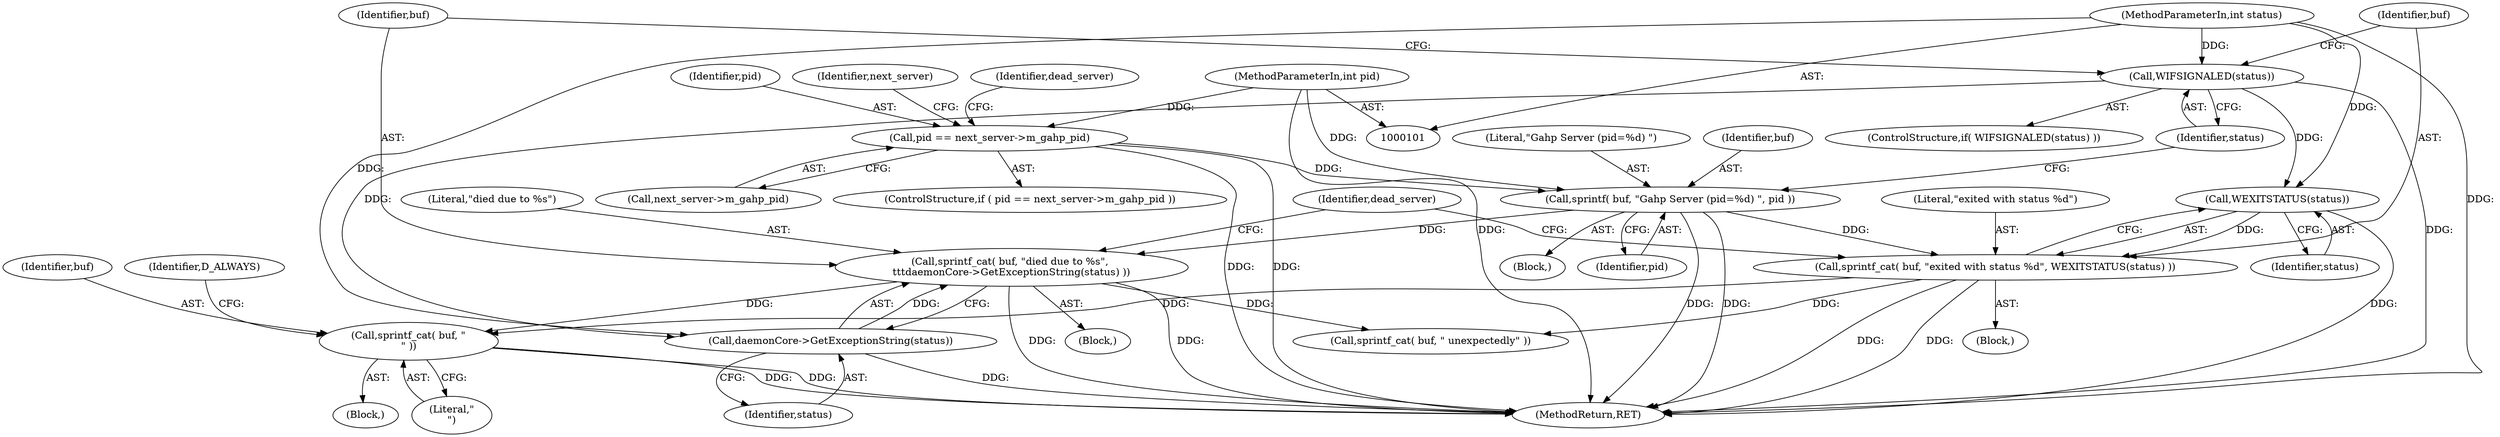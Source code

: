 digraph "0_htcondor_5e5571d1a431eb3c61977b6dd6ec90186ef79867_1@API" {
"1000164" [label="(Call,sprintf_cat( buf, \"\n\" ))"];
"1000141" [label="(Call,sprintf_cat( buf, \"died due to %s\", \n\t\t\tdaemonCore->GetExceptionString(status) ))"];
"1000133" [label="(Call,sprintf( buf, \"Gahp Server (pid=%d) \", pid ))"];
"1000122" [label="(Call,pid == next_server->m_gahp_pid)"];
"1000103" [label="(MethodParameterIn,int pid)"];
"1000144" [label="(Call,daemonCore->GetExceptionString(status))"];
"1000138" [label="(Call,WIFSIGNALED(status))"];
"1000104" [label="(MethodParameterIn,int status)"];
"1000148" [label="(Call,sprintf_cat( buf, \"exited with status %d\", WEXITSTATUS(status) ))"];
"1000151" [label="(Call,WEXITSTATUS(status))"];
"1000105" [label="(Block,)"];
"1000123" [label="(Identifier,pid)"];
"1000145" [label="(Identifier,status)"];
"1000140" [label="(Block,)"];
"1000165" [label="(Identifier,buf)"];
"1000142" [label="(Identifier,buf)"];
"1000137" [label="(ControlStructure,if( WIFSIGNALED(status) ))"];
"1000150" [label="(Literal,\"exited with status %d\")"];
"1000122" [label="(Call,pid == next_server->m_gahp_pid)"];
"1000164" [label="(Call,sprintf_cat( buf, \"\n\" ))"];
"1000163" [label="(Block,)"];
"1000168" [label="(Identifier,D_ALWAYS)"];
"1000144" [label="(Call,daemonCore->GetExceptionString(status))"];
"1000124" [label="(Call,next_server->m_gahp_pid)"];
"1000136" [label="(Identifier,pid)"];
"1000143" [label="(Literal,\"died due to %s\")"];
"1000166" [label="(Literal,\"\n\")"];
"1000147" [label="(Block,)"];
"1000152" [label="(Identifier,status)"];
"1000134" [label="(Identifier,buf)"];
"1000118" [label="(Identifier,next_server)"];
"1000148" [label="(Call,sprintf_cat( buf, \"exited with status %d\", WEXITSTATUS(status) ))"];
"1000138" [label="(Call,WIFSIGNALED(status))"];
"1000135" [label="(Literal,\"Gahp Server (pid=%d) \")"];
"1000171" [label="(MethodReturn,RET)"];
"1000156" [label="(Call,sprintf_cat( buf, \" unexpectedly\" ))"];
"1000149" [label="(Identifier,buf)"];
"1000151" [label="(Call,WEXITSTATUS(status))"];
"1000141" [label="(Call,sprintf_cat( buf, \"died due to %s\", \n\t\t\tdaemonCore->GetExceptionString(status) ))"];
"1000129" [label="(Identifier,dead_server)"];
"1000154" [label="(Identifier,dead_server)"];
"1000133" [label="(Call,sprintf( buf, \"Gahp Server (pid=%d) \", pid ))"];
"1000139" [label="(Identifier,status)"];
"1000121" [label="(ControlStructure,if ( pid == next_server->m_gahp_pid ))"];
"1000104" [label="(MethodParameterIn,int status)"];
"1000103" [label="(MethodParameterIn,int pid)"];
"1000164" -> "1000163"  [label="AST: "];
"1000164" -> "1000166"  [label="CFG: "];
"1000165" -> "1000164"  [label="AST: "];
"1000166" -> "1000164"  [label="AST: "];
"1000168" -> "1000164"  [label="CFG: "];
"1000164" -> "1000171"  [label="DDG: "];
"1000164" -> "1000171"  [label="DDG: "];
"1000141" -> "1000164"  [label="DDG: "];
"1000148" -> "1000164"  [label="DDG: "];
"1000141" -> "1000140"  [label="AST: "];
"1000141" -> "1000144"  [label="CFG: "];
"1000142" -> "1000141"  [label="AST: "];
"1000143" -> "1000141"  [label="AST: "];
"1000144" -> "1000141"  [label="AST: "];
"1000154" -> "1000141"  [label="CFG: "];
"1000141" -> "1000171"  [label="DDG: "];
"1000141" -> "1000171"  [label="DDG: "];
"1000133" -> "1000141"  [label="DDG: "];
"1000144" -> "1000141"  [label="DDG: "];
"1000141" -> "1000156"  [label="DDG: "];
"1000133" -> "1000105"  [label="AST: "];
"1000133" -> "1000136"  [label="CFG: "];
"1000134" -> "1000133"  [label="AST: "];
"1000135" -> "1000133"  [label="AST: "];
"1000136" -> "1000133"  [label="AST: "];
"1000139" -> "1000133"  [label="CFG: "];
"1000133" -> "1000171"  [label="DDG: "];
"1000133" -> "1000171"  [label="DDG: "];
"1000122" -> "1000133"  [label="DDG: "];
"1000103" -> "1000133"  [label="DDG: "];
"1000133" -> "1000148"  [label="DDG: "];
"1000122" -> "1000121"  [label="AST: "];
"1000122" -> "1000124"  [label="CFG: "];
"1000123" -> "1000122"  [label="AST: "];
"1000124" -> "1000122"  [label="AST: "];
"1000118" -> "1000122"  [label="CFG: "];
"1000129" -> "1000122"  [label="CFG: "];
"1000122" -> "1000171"  [label="DDG: "];
"1000122" -> "1000171"  [label="DDG: "];
"1000103" -> "1000122"  [label="DDG: "];
"1000103" -> "1000101"  [label="AST: "];
"1000103" -> "1000171"  [label="DDG: "];
"1000144" -> "1000145"  [label="CFG: "];
"1000145" -> "1000144"  [label="AST: "];
"1000144" -> "1000171"  [label="DDG: "];
"1000138" -> "1000144"  [label="DDG: "];
"1000104" -> "1000144"  [label="DDG: "];
"1000138" -> "1000137"  [label="AST: "];
"1000138" -> "1000139"  [label="CFG: "];
"1000139" -> "1000138"  [label="AST: "];
"1000142" -> "1000138"  [label="CFG: "];
"1000149" -> "1000138"  [label="CFG: "];
"1000138" -> "1000171"  [label="DDG: "];
"1000104" -> "1000138"  [label="DDG: "];
"1000138" -> "1000151"  [label="DDG: "];
"1000104" -> "1000101"  [label="AST: "];
"1000104" -> "1000171"  [label="DDG: "];
"1000104" -> "1000151"  [label="DDG: "];
"1000148" -> "1000147"  [label="AST: "];
"1000148" -> "1000151"  [label="CFG: "];
"1000149" -> "1000148"  [label="AST: "];
"1000150" -> "1000148"  [label="AST: "];
"1000151" -> "1000148"  [label="AST: "];
"1000154" -> "1000148"  [label="CFG: "];
"1000148" -> "1000171"  [label="DDG: "];
"1000148" -> "1000171"  [label="DDG: "];
"1000151" -> "1000148"  [label="DDG: "];
"1000148" -> "1000156"  [label="DDG: "];
"1000151" -> "1000152"  [label="CFG: "];
"1000152" -> "1000151"  [label="AST: "];
"1000151" -> "1000171"  [label="DDG: "];
}
